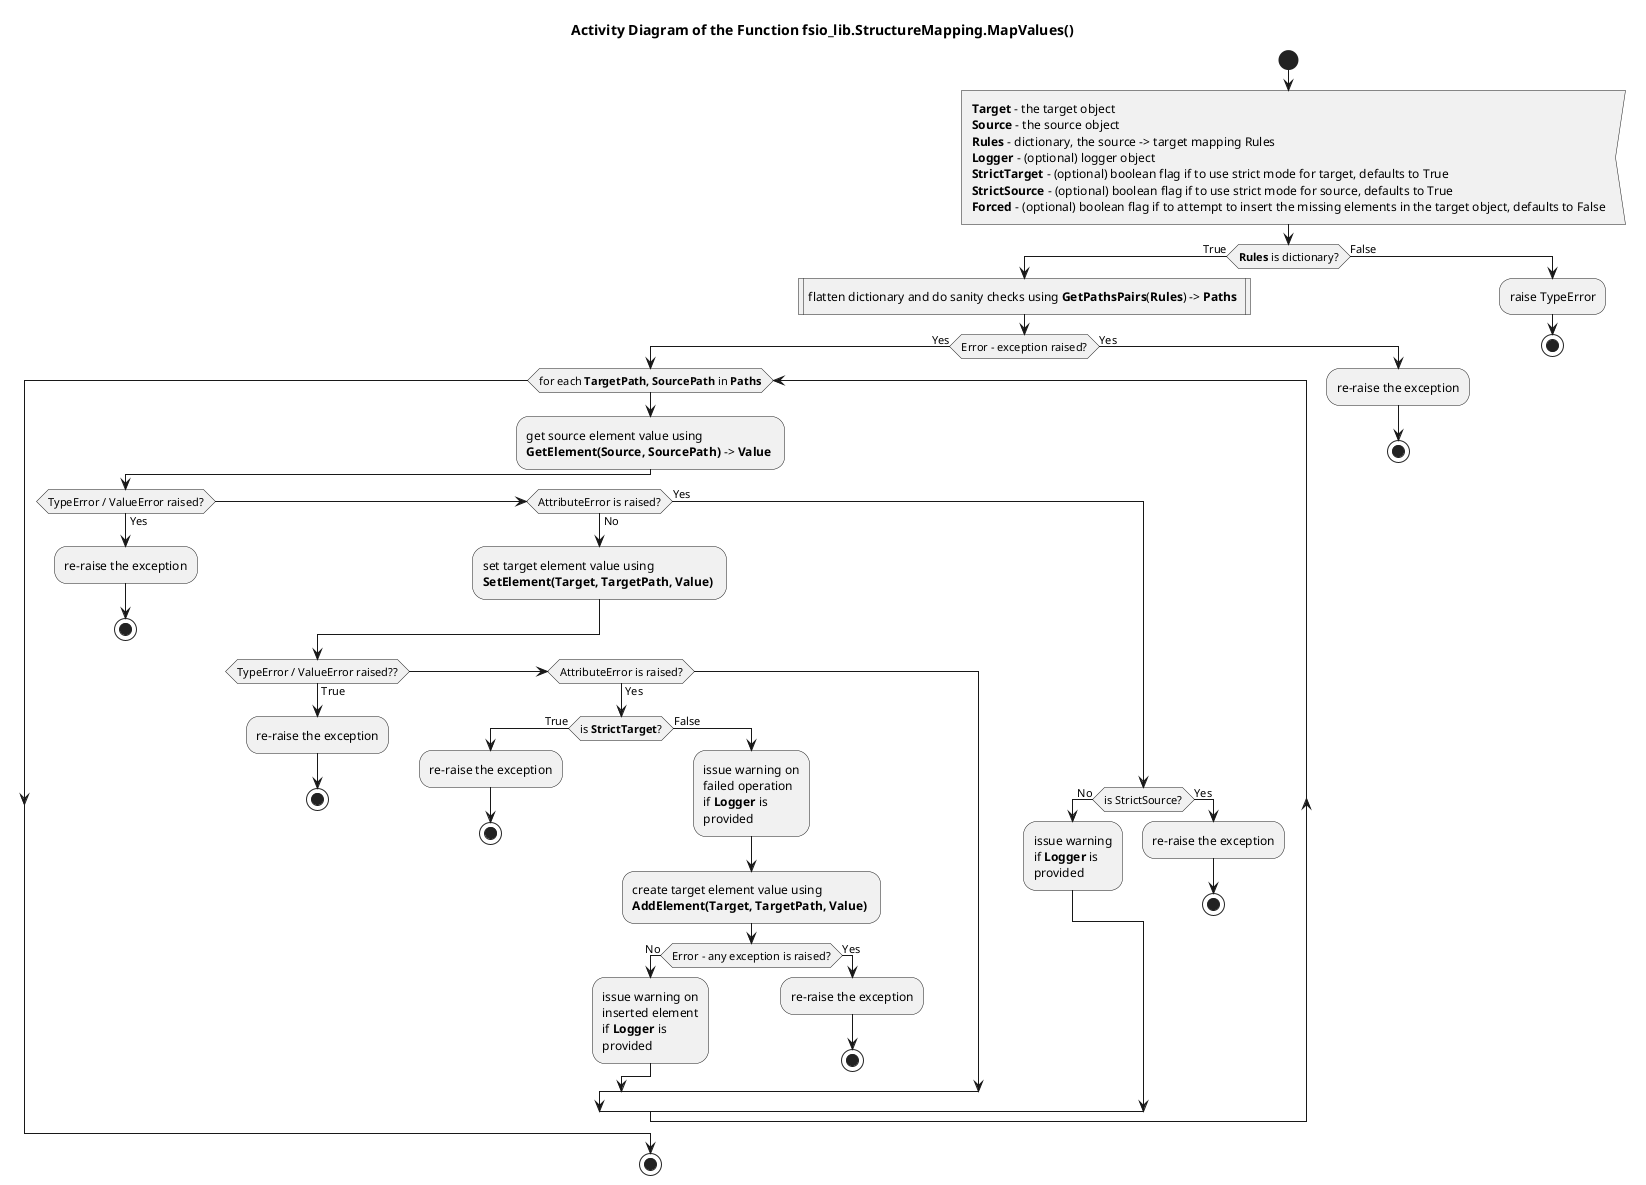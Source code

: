 @startuml structure_mapping_map_values

title Activity Diagram of the Function fsio_lib.StructureMapping.MapValues()

start

:<b>Target</b> - the target object
<b>Source</b> - the source object
<b>Rules</b> - dictionary, the source -> target mapping Rules
<b>Logger</b> - (optional) logger object
<b>StrictTarget</b> - (optional) boolean flag if to use strict mode for target, defaults to True
<b>StrictSource</b> - (optional) boolean flag if to use strict mode for source, defaults to True
<b>Forced</b> - (optional) boolean flag if to attempt to insert the missing elements in the target object, defaults to False<

if (<b>Rules</b> is dictionary?) then (True)
    :flatten dictionary and do sanity checks using <b>GetPathsPairs</b>(<b>Rules</b>) -> <b>Paths</b> |
    
    if (Error - exception raised?) then (Yes)
        while (for each <b>TargetPath, SourcePath</b> in <b>Paths</b>)
            :get source element value using\n<b>GetElement(Source, SourcePath)</b> -> <b>Value</b> ;
            
            if (TypeError / ValueError raised?) then (Yes)
                :re-raise the exception;
                
                stop
            elseif (AttributeError is raised?) then (No)
                :set target element value using\n<b>SetElement(Target, TargetPath, Value)</b> ;
                
                if (TypeError / ValueError raised??) then (True)
                    :re-raise the exception;
                    
                    stop
                elseif (AttributeError is raised?) then (Yes)
                    if (is <b>StrictTarget</b>?) then (True)
                        :re-raise the exception;
                        
                        stop
                    else (False)
                        :issue warning on\nfailed operation\nif <b>Logger</b> is\nprovided;
                        
                        :create target element value using\n<b>AddElement(Target, TargetPath, Value)</b> ;
                        
                        if (Error - any exception is raised?) then (No)
                            :issue warning on\ninserted element\nif <b>Logger</b> is\nprovided;
                        else (Yes)
                            :re-raise the exception;
                            
                            stop
                        endif
                    endif
                endif
            else (Yes)
                if (is StrictSource?) then (No)
                    :issue warning\nif <b>Logger</b> is\nprovided;
                else (Yes)
                    :re-raise the exception;
                    
                    stop
                endif
            endif
        end while
        
        stop
    else (Yes)
        :re-raise the exception;
    
        stop
    endif
else (False)
    :raise TypeError;
    
    stop
endif

@enduml